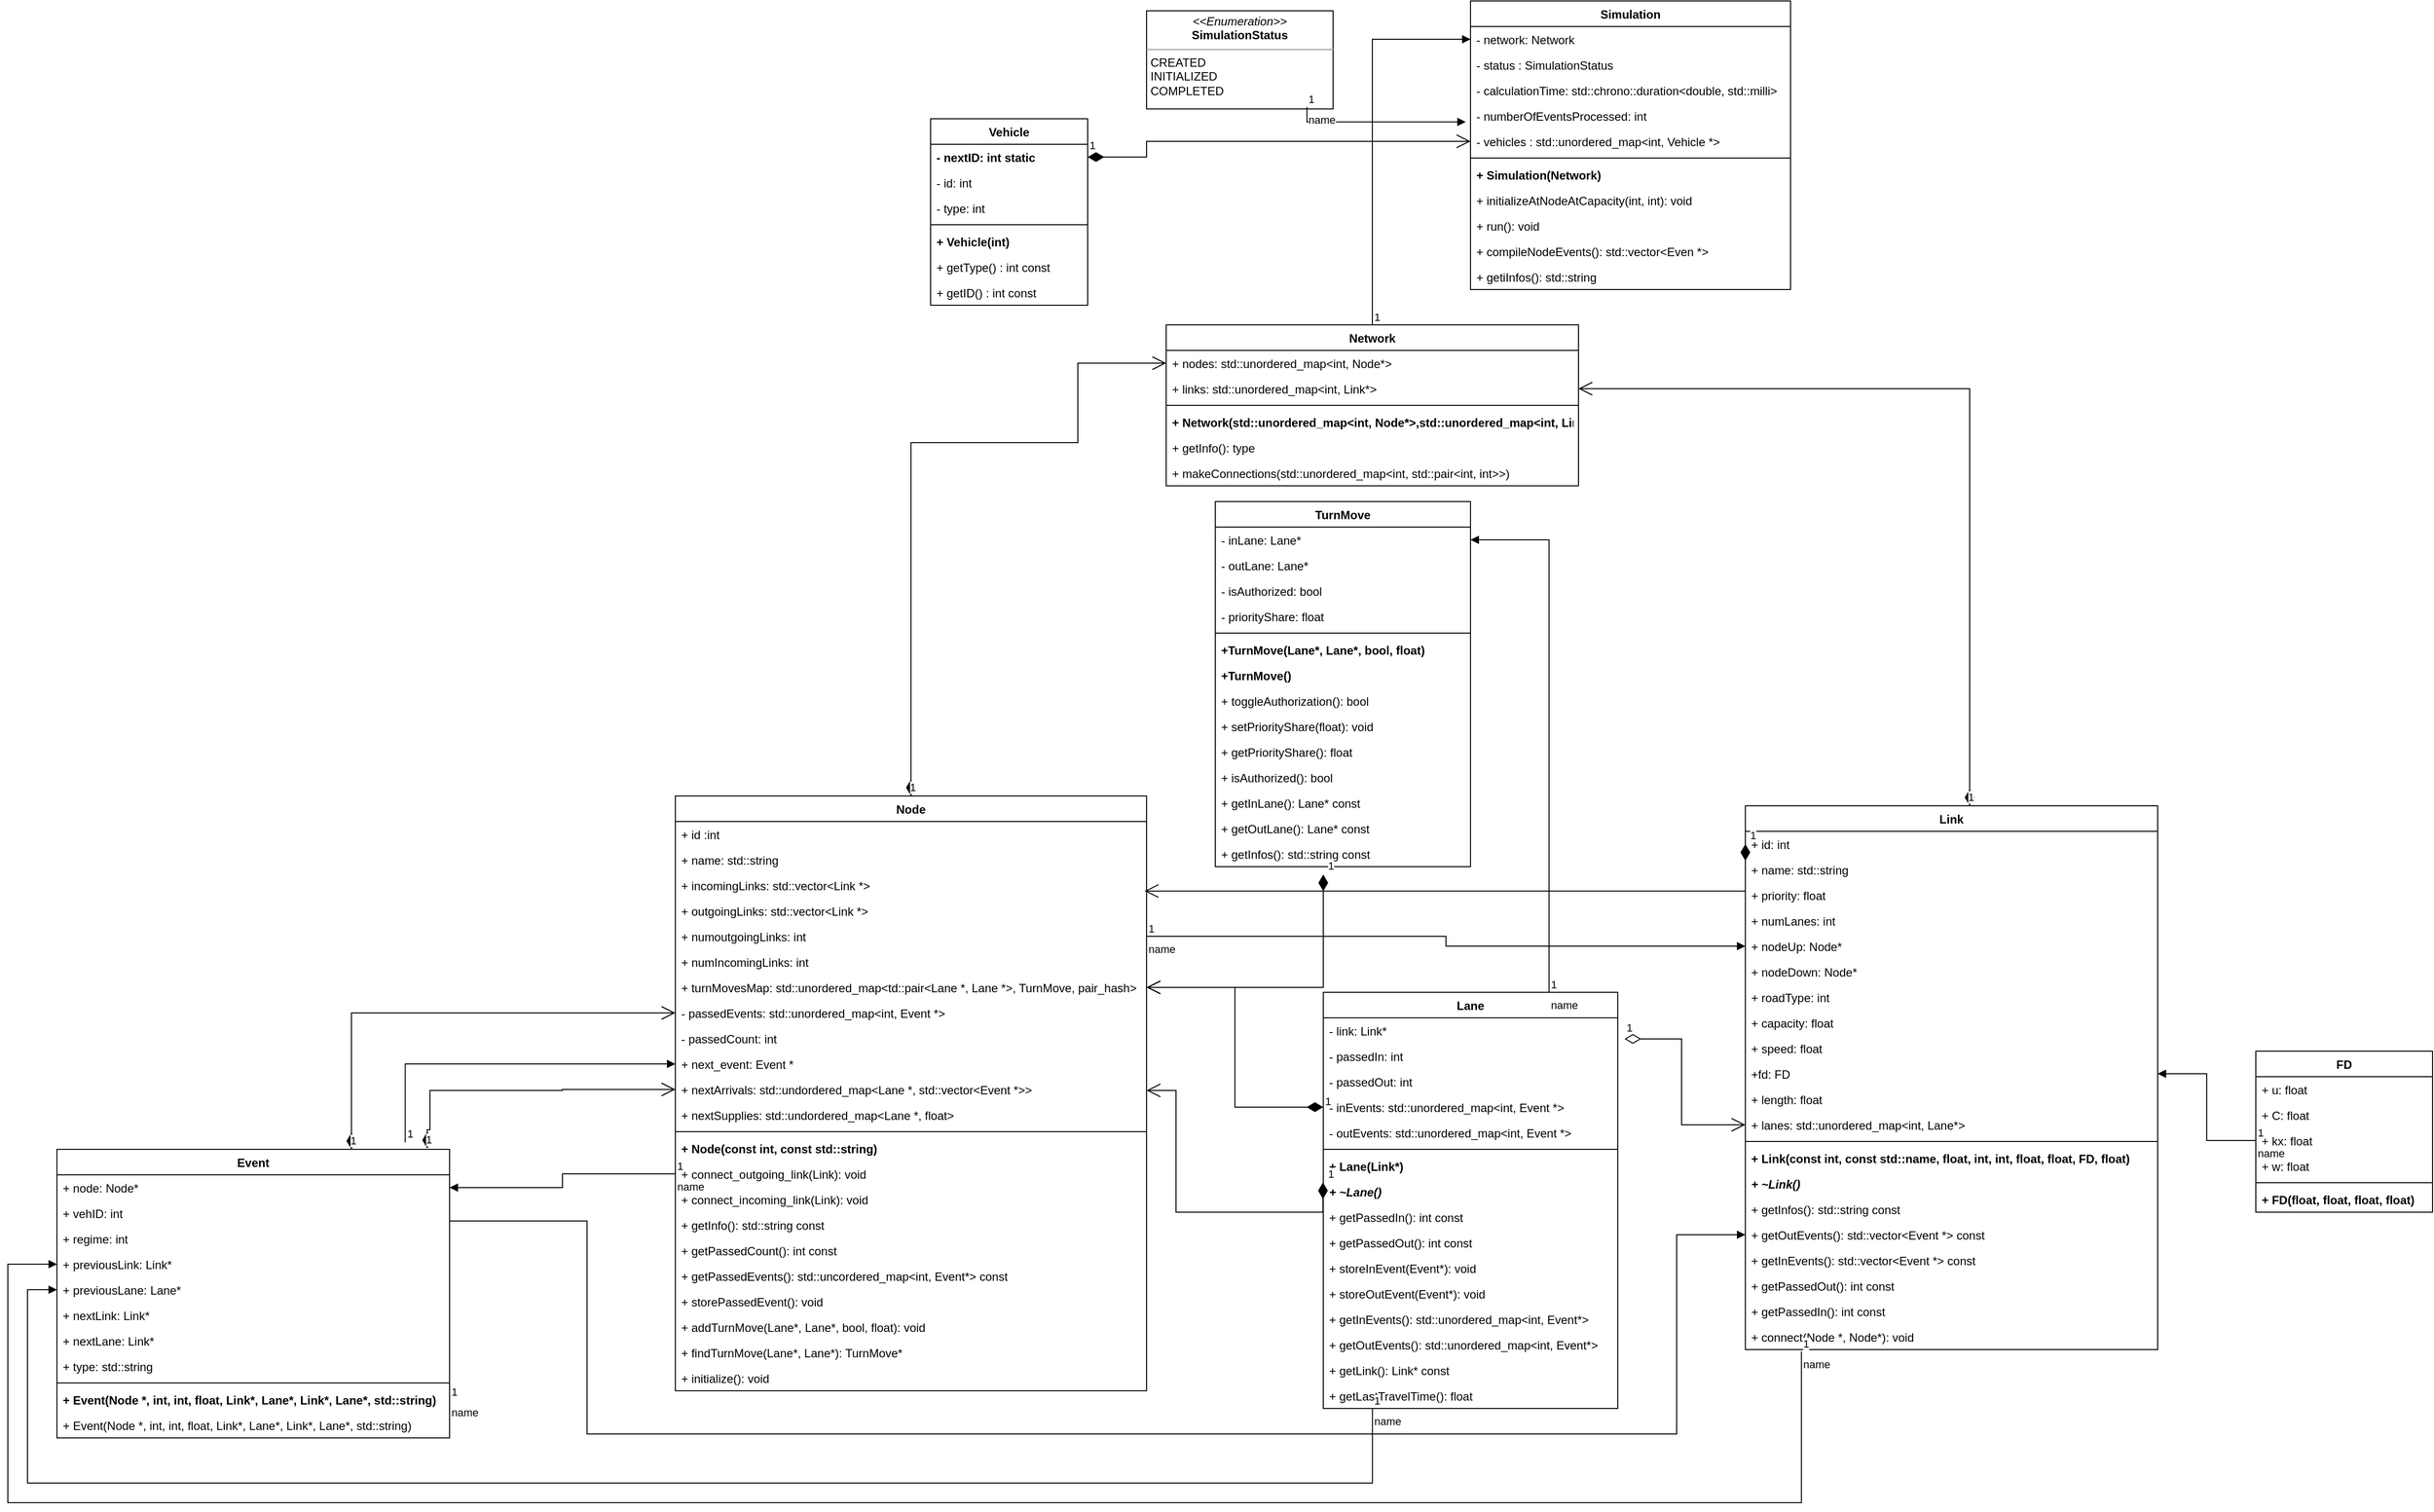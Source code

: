 <mxfile version="20.8.16" type="device"><diagram id="C5RBs43oDa-KdzZeNtuy" name="Page-1"><mxGraphModel dx="4044" dy="2562" grid="1" gridSize="10" guides="1" tooltips="1" connect="1" arrows="1" fold="1" page="1" pageScale="1" pageWidth="827" pageHeight="1169" math="0" shadow="0"><root><mxCell id="WIyWlLk6GJQsqaUBKTNV-0"/><mxCell id="WIyWlLk6GJQsqaUBKTNV-1" parent="WIyWlLk6GJQsqaUBKTNV-0"/><mxCell id="rRgDevKp4DzXazA2LbRJ-8" value="Link" style="swimlane;fontStyle=1;align=center;verticalAlign=top;childLayout=stackLayout;horizontal=1;startSize=26;horizontalStack=0;resizeParent=1;resizeParentMax=0;resizeLast=0;collapsible=1;marginBottom=0;" vertex="1" parent="WIyWlLk6GJQsqaUBKTNV-1"><mxGeometry x="740" y="630" width="420" height="554" as="geometry"/></mxCell><mxCell id="rRgDevKp4DzXazA2LbRJ-9" value="+ id: int" style="text;strokeColor=none;fillColor=none;align=left;verticalAlign=top;spacingLeft=4;spacingRight=4;overflow=hidden;rotatable=0;points=[[0,0.5],[1,0.5]];portConstraint=eastwest;" vertex="1" parent="rRgDevKp4DzXazA2LbRJ-8"><mxGeometry y="26" width="420" height="26" as="geometry"/></mxCell><mxCell id="rRgDevKp4DzXazA2LbRJ-112" value="+ name: std::string" style="text;strokeColor=none;fillColor=none;align=left;verticalAlign=top;spacingLeft=4;spacingRight=4;overflow=hidden;rotatable=0;points=[[0,0.5],[1,0.5]];portConstraint=eastwest;" vertex="1" parent="rRgDevKp4DzXazA2LbRJ-8"><mxGeometry y="52" width="420" height="26" as="geometry"/></mxCell><mxCell id="rRgDevKp4DzXazA2LbRJ-113" value="+ priority: float" style="text;strokeColor=none;fillColor=none;align=left;verticalAlign=top;spacingLeft=4;spacingRight=4;overflow=hidden;rotatable=0;points=[[0,0.5],[1,0.5]];portConstraint=eastwest;" vertex="1" parent="rRgDevKp4DzXazA2LbRJ-8"><mxGeometry y="78" width="420" height="26" as="geometry"/></mxCell><mxCell id="rRgDevKp4DzXazA2LbRJ-114" value="+ numLanes: int" style="text;strokeColor=none;fillColor=none;align=left;verticalAlign=top;spacingLeft=4;spacingRight=4;overflow=hidden;rotatable=0;points=[[0,0.5],[1,0.5]];portConstraint=eastwest;" vertex="1" parent="rRgDevKp4DzXazA2LbRJ-8"><mxGeometry y="104" width="420" height="26" as="geometry"/></mxCell><mxCell id="rRgDevKp4DzXazA2LbRJ-115" value="+ nodeUp: Node*" style="text;strokeColor=none;fillColor=none;align=left;verticalAlign=top;spacingLeft=4;spacingRight=4;overflow=hidden;rotatable=0;points=[[0,0.5],[1,0.5]];portConstraint=eastwest;" vertex="1" parent="rRgDevKp4DzXazA2LbRJ-8"><mxGeometry y="130" width="420" height="26" as="geometry"/></mxCell><mxCell id="rRgDevKp4DzXazA2LbRJ-118" value="+ nodeDown: Node*" style="text;strokeColor=none;fillColor=none;align=left;verticalAlign=top;spacingLeft=4;spacingRight=4;overflow=hidden;rotatable=0;points=[[0,0.5],[1,0.5]];portConstraint=eastwest;" vertex="1" parent="rRgDevKp4DzXazA2LbRJ-8"><mxGeometry y="156" width="420" height="26" as="geometry"/></mxCell><mxCell id="rRgDevKp4DzXazA2LbRJ-119" value="+ roadType: int&#10;" style="text;strokeColor=none;fillColor=none;align=left;verticalAlign=top;spacingLeft=4;spacingRight=4;overflow=hidden;rotatable=0;points=[[0,0.5],[1,0.5]];portConstraint=eastwest;" vertex="1" parent="rRgDevKp4DzXazA2LbRJ-8"><mxGeometry y="182" width="420" height="26" as="geometry"/></mxCell><mxCell id="rRgDevKp4DzXazA2LbRJ-120" value="+ capacity: float" style="text;strokeColor=none;fillColor=none;align=left;verticalAlign=top;spacingLeft=4;spacingRight=4;overflow=hidden;rotatable=0;points=[[0,0.5],[1,0.5]];portConstraint=eastwest;" vertex="1" parent="rRgDevKp4DzXazA2LbRJ-8"><mxGeometry y="208" width="420" height="26" as="geometry"/></mxCell><mxCell id="rRgDevKp4DzXazA2LbRJ-121" value="+ speed: float" style="text;strokeColor=none;fillColor=none;align=left;verticalAlign=top;spacingLeft=4;spacingRight=4;overflow=hidden;rotatable=0;points=[[0,0.5],[1,0.5]];portConstraint=eastwest;" vertex="1" parent="rRgDevKp4DzXazA2LbRJ-8"><mxGeometry y="234" width="420" height="26" as="geometry"/></mxCell><mxCell id="rRgDevKp4DzXazA2LbRJ-122" value="+fd: FD&#10;" style="text;strokeColor=none;fillColor=none;align=left;verticalAlign=top;spacingLeft=4;spacingRight=4;overflow=hidden;rotatable=0;points=[[0,0.5],[1,0.5]];portConstraint=eastwest;" vertex="1" parent="rRgDevKp4DzXazA2LbRJ-8"><mxGeometry y="260" width="420" height="26" as="geometry"/></mxCell><mxCell id="rRgDevKp4DzXazA2LbRJ-123" value="+ length: float&#10;" style="text;strokeColor=none;fillColor=none;align=left;verticalAlign=top;spacingLeft=4;spacingRight=4;overflow=hidden;rotatable=0;points=[[0,0.5],[1,0.5]];portConstraint=eastwest;" vertex="1" parent="rRgDevKp4DzXazA2LbRJ-8"><mxGeometry y="286" width="420" height="26" as="geometry"/></mxCell><mxCell id="rRgDevKp4DzXazA2LbRJ-124" value="+ lanes: std::unordered_map&lt;int, Lane*&gt;" style="text;strokeColor=none;fillColor=none;align=left;verticalAlign=top;spacingLeft=4;spacingRight=4;overflow=hidden;rotatable=0;points=[[0,0.5],[1,0.5]];portConstraint=eastwest;" vertex="1" parent="rRgDevKp4DzXazA2LbRJ-8"><mxGeometry y="312" width="420" height="26" as="geometry"/></mxCell><mxCell id="rRgDevKp4DzXazA2LbRJ-10" value="" style="line;strokeWidth=1;fillColor=none;align=left;verticalAlign=middle;spacingTop=-1;spacingLeft=3;spacingRight=3;rotatable=0;labelPosition=right;points=[];portConstraint=eastwest;strokeColor=inherit;" vertex="1" parent="rRgDevKp4DzXazA2LbRJ-8"><mxGeometry y="338" width="420" height="8" as="geometry"/></mxCell><mxCell id="rRgDevKp4DzXazA2LbRJ-11" value="+ Link(const int, const std::name, float, int, int, float, float, FD, float)" style="text;strokeColor=none;fillColor=none;align=left;verticalAlign=top;spacingLeft=4;spacingRight=4;overflow=hidden;rotatable=0;points=[[0,0.5],[1,0.5]];portConstraint=eastwest;fontStyle=1" vertex="1" parent="rRgDevKp4DzXazA2LbRJ-8"><mxGeometry y="346" width="420" height="26" as="geometry"/></mxCell><mxCell id="rRgDevKp4DzXazA2LbRJ-131" value="+ ~Link()" style="text;strokeColor=none;fillColor=none;align=left;verticalAlign=top;spacingLeft=4;spacingRight=4;overflow=hidden;rotatable=0;points=[[0,0.5],[1,0.5]];portConstraint=eastwest;fontStyle=3" vertex="1" parent="rRgDevKp4DzXazA2LbRJ-8"><mxGeometry y="372" width="420" height="26" as="geometry"/></mxCell><mxCell id="rRgDevKp4DzXazA2LbRJ-132" value="+ getInfos(): std::string const" style="text;strokeColor=none;fillColor=none;align=left;verticalAlign=top;spacingLeft=4;spacingRight=4;overflow=hidden;rotatable=0;points=[[0,0.5],[1,0.5]];portConstraint=eastwest;fontStyle=0" vertex="1" parent="rRgDevKp4DzXazA2LbRJ-8"><mxGeometry y="398" width="420" height="26" as="geometry"/></mxCell><mxCell id="rRgDevKp4DzXazA2LbRJ-133" value="+ getOutEvents(): std::vector&lt;Event *&gt; const" style="text;strokeColor=none;fillColor=none;align=left;verticalAlign=top;spacingLeft=4;spacingRight=4;overflow=hidden;rotatable=0;points=[[0,0.5],[1,0.5]];portConstraint=eastwest;fontStyle=0" vertex="1" parent="rRgDevKp4DzXazA2LbRJ-8"><mxGeometry y="424" width="420" height="26" as="geometry"/></mxCell><mxCell id="rRgDevKp4DzXazA2LbRJ-134" value="+ getInEvents(): std::vector&lt;Event *&gt; const" style="text;strokeColor=none;fillColor=none;align=left;verticalAlign=top;spacingLeft=4;spacingRight=4;overflow=hidden;rotatable=0;points=[[0,0.5],[1,0.5]];portConstraint=eastwest;fontStyle=0" vertex="1" parent="rRgDevKp4DzXazA2LbRJ-8"><mxGeometry y="450" width="420" height="26" as="geometry"/></mxCell><mxCell id="rRgDevKp4DzXazA2LbRJ-136" value="+ getPassedOut(): int const" style="text;strokeColor=none;fillColor=none;align=left;verticalAlign=top;spacingLeft=4;spacingRight=4;overflow=hidden;rotatable=0;points=[[0,0.5],[1,0.5]];portConstraint=eastwest;fontStyle=0" vertex="1" parent="rRgDevKp4DzXazA2LbRJ-8"><mxGeometry y="476" width="420" height="26" as="geometry"/></mxCell><mxCell id="rRgDevKp4DzXazA2LbRJ-137" value="+ getPassedIn(): int const" style="text;strokeColor=none;fillColor=none;align=left;verticalAlign=top;spacingLeft=4;spacingRight=4;overflow=hidden;rotatable=0;points=[[0,0.5],[1,0.5]];portConstraint=eastwest;fontStyle=0" vertex="1" parent="rRgDevKp4DzXazA2LbRJ-8"><mxGeometry y="502" width="420" height="26" as="geometry"/></mxCell><mxCell id="rRgDevKp4DzXazA2LbRJ-138" value="+ connect(Node *, Node*): void" style="text;strokeColor=none;fillColor=none;align=left;verticalAlign=top;spacingLeft=4;spacingRight=4;overflow=hidden;rotatable=0;points=[[0,0.5],[1,0.5]];portConstraint=eastwest;fontStyle=0" vertex="1" parent="rRgDevKp4DzXazA2LbRJ-8"><mxGeometry y="528" width="420" height="26" as="geometry"/></mxCell><mxCell id="rRgDevKp4DzXazA2LbRJ-12" value="Node" style="swimlane;fontStyle=1;align=center;verticalAlign=top;childLayout=stackLayout;horizontal=1;startSize=26;horizontalStack=0;resizeParent=1;resizeParentMax=0;resizeLast=0;collapsible=1;marginBottom=0;" vertex="1" parent="WIyWlLk6GJQsqaUBKTNV-1"><mxGeometry x="-350" y="620" width="480" height="606" as="geometry"/></mxCell><mxCell id="rRgDevKp4DzXazA2LbRJ-13" value="+ id :int" style="text;strokeColor=none;fillColor=none;align=left;verticalAlign=top;spacingLeft=4;spacingRight=4;overflow=hidden;rotatable=0;points=[[0,0.5],[1,0.5]];portConstraint=eastwest;" vertex="1" parent="rRgDevKp4DzXazA2LbRJ-12"><mxGeometry y="26" width="480" height="26" as="geometry"/></mxCell><mxCell id="rRgDevKp4DzXazA2LbRJ-60" value="+ name: std::string" style="text;strokeColor=none;fillColor=none;align=left;verticalAlign=top;spacingLeft=4;spacingRight=4;overflow=hidden;rotatable=0;points=[[0,0.5],[1,0.5]];portConstraint=eastwest;" vertex="1" parent="rRgDevKp4DzXazA2LbRJ-12"><mxGeometry y="52" width="480" height="26" as="geometry"/></mxCell><mxCell id="rRgDevKp4DzXazA2LbRJ-62" value="+ incomingLinks: std::vector&lt;Link *&gt;" style="text;strokeColor=none;fillColor=none;align=left;verticalAlign=top;spacingLeft=4;spacingRight=4;overflow=hidden;rotatable=0;points=[[0,0.5],[1,0.5]];portConstraint=eastwest;" vertex="1" parent="rRgDevKp4DzXazA2LbRJ-12"><mxGeometry y="78" width="480" height="26" as="geometry"/></mxCell><mxCell id="rRgDevKp4DzXazA2LbRJ-63" value="+ outgoingLinks: std::vector&lt;Link *&gt;" style="text;strokeColor=none;fillColor=none;align=left;verticalAlign=top;spacingLeft=4;spacingRight=4;overflow=hidden;rotatable=0;points=[[0,0.5],[1,0.5]];portConstraint=eastwest;" vertex="1" parent="rRgDevKp4DzXazA2LbRJ-12"><mxGeometry y="104" width="480" height="26" as="geometry"/></mxCell><mxCell id="rRgDevKp4DzXazA2LbRJ-64" value="+ numoutgoingLinks: int" style="text;strokeColor=none;fillColor=none;align=left;verticalAlign=top;spacingLeft=4;spacingRight=4;overflow=hidden;rotatable=0;points=[[0,0.5],[1,0.5]];portConstraint=eastwest;" vertex="1" parent="rRgDevKp4DzXazA2LbRJ-12"><mxGeometry y="130" width="480" height="26" as="geometry"/></mxCell><mxCell id="rRgDevKp4DzXazA2LbRJ-65" value="+ numIncomingLinks: int" style="text;strokeColor=none;fillColor=none;align=left;verticalAlign=top;spacingLeft=4;spacingRight=4;overflow=hidden;rotatable=0;points=[[0,0.5],[1,0.5]];portConstraint=eastwest;" vertex="1" parent="rRgDevKp4DzXazA2LbRJ-12"><mxGeometry y="156" width="480" height="26" as="geometry"/></mxCell><mxCell id="rRgDevKp4DzXazA2LbRJ-68" value="+ turnMovesMap: std::unordered_map&lt;td::pair&lt;Lane *, Lane *&gt;, TurnMove, pair_hash&gt;" style="text;strokeColor=none;fillColor=none;align=left;verticalAlign=top;spacingLeft=4;spacingRight=4;overflow=hidden;rotatable=0;points=[[0,0.5],[1,0.5]];portConstraint=eastwest;" vertex="1" parent="rRgDevKp4DzXazA2LbRJ-12"><mxGeometry y="182" width="480" height="26" as="geometry"/></mxCell><mxCell id="rRgDevKp4DzXazA2LbRJ-90" value="- passedEvents: std::unordered_map&lt;int, Event *&gt;" style="text;strokeColor=none;fillColor=none;align=left;verticalAlign=top;spacingLeft=4;spacingRight=4;overflow=hidden;rotatable=0;points=[[0,0.5],[1,0.5]];portConstraint=eastwest;" vertex="1" parent="rRgDevKp4DzXazA2LbRJ-12"><mxGeometry y="208" width="480" height="26" as="geometry"/></mxCell><mxCell id="rRgDevKp4DzXazA2LbRJ-93" value="- passedCount: int" style="text;strokeColor=none;fillColor=none;align=left;verticalAlign=top;spacingLeft=4;spacingRight=4;overflow=hidden;rotatable=0;points=[[0,0.5],[1,0.5]];portConstraint=eastwest;" vertex="1" parent="rRgDevKp4DzXazA2LbRJ-12"><mxGeometry y="234" width="480" height="26" as="geometry"/></mxCell><mxCell id="rRgDevKp4DzXazA2LbRJ-94" value="+ next_event: Event *" style="text;strokeColor=none;fillColor=none;align=left;verticalAlign=top;spacingLeft=4;spacingRight=4;overflow=hidden;rotatable=0;points=[[0,0.5],[1,0.5]];portConstraint=eastwest;" vertex="1" parent="rRgDevKp4DzXazA2LbRJ-12"><mxGeometry y="260" width="480" height="26" as="geometry"/></mxCell><mxCell id="rRgDevKp4DzXazA2LbRJ-98" value="+ nextArrivals: std::undordered_map&lt;Lane *, std::vector&lt;Event *&gt;&gt;" style="text;strokeColor=none;fillColor=none;align=left;verticalAlign=top;spacingLeft=4;spacingRight=4;overflow=hidden;rotatable=0;points=[[0,0.5],[1,0.5]];portConstraint=eastwest;" vertex="1" parent="rRgDevKp4DzXazA2LbRJ-12"><mxGeometry y="286" width="480" height="26" as="geometry"/></mxCell><mxCell id="rRgDevKp4DzXazA2LbRJ-102" value="+ nextSupplies: std::undordered_map&lt;Lane *, float&gt;" style="text;strokeColor=none;fillColor=none;align=left;verticalAlign=top;spacingLeft=4;spacingRight=4;overflow=hidden;rotatable=0;points=[[0,0.5],[1,0.5]];portConstraint=eastwest;" vertex="1" parent="rRgDevKp4DzXazA2LbRJ-12"><mxGeometry y="312" width="480" height="26" as="geometry"/></mxCell><mxCell id="rRgDevKp4DzXazA2LbRJ-14" value="" style="line;strokeWidth=1;fillColor=none;align=left;verticalAlign=middle;spacingTop=-1;spacingLeft=3;spacingRight=3;rotatable=0;labelPosition=right;points=[];portConstraint=eastwest;strokeColor=inherit;" vertex="1" parent="rRgDevKp4DzXazA2LbRJ-12"><mxGeometry y="338" width="480" height="8" as="geometry"/></mxCell><mxCell id="rRgDevKp4DzXazA2LbRJ-15" value="+ Node(const int, const std::string)" style="text;strokeColor=none;fillColor=none;align=left;verticalAlign=top;spacingLeft=4;spacingRight=4;overflow=hidden;rotatable=0;points=[[0,0.5],[1,0.5]];portConstraint=eastwest;fontStyle=1" vertex="1" parent="rRgDevKp4DzXazA2LbRJ-12"><mxGeometry y="346" width="480" height="26" as="geometry"/></mxCell><mxCell id="rRgDevKp4DzXazA2LbRJ-103" value="+ connect_outgoing_link(Link): void" style="text;strokeColor=none;fillColor=none;align=left;verticalAlign=top;spacingLeft=4;spacingRight=4;overflow=hidden;rotatable=0;points=[[0,0.5],[1,0.5]];portConstraint=eastwest;fontStyle=0" vertex="1" parent="rRgDevKp4DzXazA2LbRJ-12"><mxGeometry y="372" width="480" height="26" as="geometry"/></mxCell><mxCell id="rRgDevKp4DzXazA2LbRJ-104" value="+ connect_incoming_link(Link): void" style="text;strokeColor=none;fillColor=none;align=left;verticalAlign=top;spacingLeft=4;spacingRight=4;overflow=hidden;rotatable=0;points=[[0,0.5],[1,0.5]];portConstraint=eastwest;fontStyle=0" vertex="1" parent="rRgDevKp4DzXazA2LbRJ-12"><mxGeometry y="398" width="480" height="26" as="geometry"/></mxCell><mxCell id="rRgDevKp4DzXazA2LbRJ-105" value="+ getInfo(): std::string const" style="text;strokeColor=none;fillColor=none;align=left;verticalAlign=top;spacingLeft=4;spacingRight=4;overflow=hidden;rotatable=0;points=[[0,0.5],[1,0.5]];portConstraint=eastwest;fontStyle=0" vertex="1" parent="rRgDevKp4DzXazA2LbRJ-12"><mxGeometry y="424" width="480" height="26" as="geometry"/></mxCell><mxCell id="rRgDevKp4DzXazA2LbRJ-106" value="+ getPassedCount(): int const" style="text;strokeColor=none;fillColor=none;align=left;verticalAlign=top;spacingLeft=4;spacingRight=4;overflow=hidden;rotatable=0;points=[[0,0.5],[1,0.5]];portConstraint=eastwest;fontStyle=0" vertex="1" parent="rRgDevKp4DzXazA2LbRJ-12"><mxGeometry y="450" width="480" height="26" as="geometry"/></mxCell><mxCell id="rRgDevKp4DzXazA2LbRJ-107" value="+ getPassedEvents(): std::uncordered_map&lt;int, Event*&gt; const" style="text;strokeColor=none;fillColor=none;align=left;verticalAlign=top;spacingLeft=4;spacingRight=4;overflow=hidden;rotatable=0;points=[[0,0.5],[1,0.5]];portConstraint=eastwest;fontStyle=0" vertex="1" parent="rRgDevKp4DzXazA2LbRJ-12"><mxGeometry y="476" width="480" height="26" as="geometry"/></mxCell><mxCell id="rRgDevKp4DzXazA2LbRJ-108" value="+ storePassedEvent(): void" style="text;strokeColor=none;fillColor=none;align=left;verticalAlign=top;spacingLeft=4;spacingRight=4;overflow=hidden;rotatable=0;points=[[0,0.5],[1,0.5]];portConstraint=eastwest;fontStyle=0" vertex="1" parent="rRgDevKp4DzXazA2LbRJ-12"><mxGeometry y="502" width="480" height="26" as="geometry"/></mxCell><mxCell id="rRgDevKp4DzXazA2LbRJ-109" value="+ addTurnMove(Lane*, Lane*, bool, float): void" style="text;strokeColor=none;fillColor=none;align=left;verticalAlign=top;spacingLeft=4;spacingRight=4;overflow=hidden;rotatable=0;points=[[0,0.5],[1,0.5]];portConstraint=eastwest;fontStyle=0" vertex="1" parent="rRgDevKp4DzXazA2LbRJ-12"><mxGeometry y="528" width="480" height="26" as="geometry"/></mxCell><mxCell id="rRgDevKp4DzXazA2LbRJ-110" value="+ findTurnMove(Lane*, Lane*): TurnMove*" style="text;strokeColor=none;fillColor=none;align=left;verticalAlign=top;spacingLeft=4;spacingRight=4;overflow=hidden;rotatable=0;points=[[0,0.5],[1,0.5]];portConstraint=eastwest;fontStyle=0" vertex="1" parent="rRgDevKp4DzXazA2LbRJ-12"><mxGeometry y="554" width="480" height="26" as="geometry"/></mxCell><mxCell id="rRgDevKp4DzXazA2LbRJ-111" value="+ initialize(): void" style="text;strokeColor=none;fillColor=none;align=left;verticalAlign=top;spacingLeft=4;spacingRight=4;overflow=hidden;rotatable=0;points=[[0,0.5],[1,0.5]];portConstraint=eastwest;fontStyle=0" vertex="1" parent="rRgDevKp4DzXazA2LbRJ-12"><mxGeometry y="580" width="480" height="26" as="geometry"/></mxCell><mxCell id="rRgDevKp4DzXazA2LbRJ-20" value="Network" style="swimlane;fontStyle=1;align=center;verticalAlign=top;childLayout=stackLayout;horizontal=1;startSize=26;horizontalStack=0;resizeParent=1;resizeParentMax=0;resizeLast=0;collapsible=1;marginBottom=0;" vertex="1" parent="WIyWlLk6GJQsqaUBKTNV-1"><mxGeometry x="150" y="140" width="420" height="164" as="geometry"/></mxCell><mxCell id="rRgDevKp4DzXazA2LbRJ-21" value="+ nodes: std::unordered_map&lt;int, Node*&gt;" style="text;strokeColor=none;fillColor=none;align=left;verticalAlign=top;spacingLeft=4;spacingRight=4;overflow=hidden;rotatable=0;points=[[0,0.5],[1,0.5]];portConstraint=eastwest;" vertex="1" parent="rRgDevKp4DzXazA2LbRJ-20"><mxGeometry y="26" width="420" height="26" as="geometry"/></mxCell><mxCell id="rRgDevKp4DzXazA2LbRJ-24" value="+ links: std::unordered_map&lt;int, Link*&gt;" style="text;strokeColor=none;fillColor=none;align=left;verticalAlign=top;spacingLeft=4;spacingRight=4;overflow=hidden;rotatable=0;points=[[0,0.5],[1,0.5]];portConstraint=eastwest;" vertex="1" parent="rRgDevKp4DzXazA2LbRJ-20"><mxGeometry y="52" width="420" height="26" as="geometry"/></mxCell><mxCell id="rRgDevKp4DzXazA2LbRJ-22" value="" style="line;strokeWidth=1;fillColor=none;align=left;verticalAlign=middle;spacingTop=-1;spacingLeft=3;spacingRight=3;rotatable=0;labelPosition=right;points=[];portConstraint=eastwest;strokeColor=inherit;" vertex="1" parent="rRgDevKp4DzXazA2LbRJ-20"><mxGeometry y="78" width="420" height="8" as="geometry"/></mxCell><mxCell id="rRgDevKp4DzXazA2LbRJ-23" value="+ Network(std::unordered_map&lt;int, Node*&gt;,std::unordered_map&lt;int, Link*&gt;)" style="text;strokeColor=none;fillColor=none;align=left;verticalAlign=top;spacingLeft=4;spacingRight=4;overflow=hidden;rotatable=0;points=[[0,0.5],[1,0.5]];portConstraint=eastwest;fontStyle=1" vertex="1" parent="rRgDevKp4DzXazA2LbRJ-20"><mxGeometry y="86" width="420" height="26" as="geometry"/></mxCell><mxCell id="rRgDevKp4DzXazA2LbRJ-27" value="+ getInfo(): type" style="text;strokeColor=none;fillColor=none;align=left;verticalAlign=top;spacingLeft=4;spacingRight=4;overflow=hidden;rotatable=0;points=[[0,0.5],[1,0.5]];portConstraint=eastwest;" vertex="1" parent="rRgDevKp4DzXazA2LbRJ-20"><mxGeometry y="112" width="420" height="26" as="geometry"/></mxCell><mxCell id="rRgDevKp4DzXazA2LbRJ-28" value="+ makeConnections(std::unordered_map&lt;int, std::pair&lt;int, int&gt;&gt;)" style="text;strokeColor=none;fillColor=none;align=left;verticalAlign=top;spacingLeft=4;spacingRight=4;overflow=hidden;rotatable=0;points=[[0,0.5],[1,0.5]];portConstraint=eastwest;" vertex="1" parent="rRgDevKp4DzXazA2LbRJ-20"><mxGeometry y="138" width="420" height="26" as="geometry"/></mxCell><mxCell id="rRgDevKp4DzXazA2LbRJ-25" value="1" style="endArrow=open;html=1;endSize=12;startArrow=diamondThin;startSize=14;startFill=1;edgeStyle=orthogonalEdgeStyle;align=left;verticalAlign=bottom;rounded=0;exitX=0.544;exitY=0;exitDx=0;exitDy=0;exitPerimeter=0;entryX=1;entryY=0.5;entryDx=0;entryDy=0;" edge="1" parent="WIyWlLk6GJQsqaUBKTNV-1" source="rRgDevKp4DzXazA2LbRJ-8" target="rRgDevKp4DzXazA2LbRJ-24"><mxGeometry x="-1" y="3" relative="1" as="geometry"><mxPoint x="200" y="700" as="sourcePoint"/><mxPoint x="450" y="500" as="targetPoint"/></mxGeometry></mxCell><mxCell id="rRgDevKp4DzXazA2LbRJ-26" value="1" style="endArrow=open;html=1;endSize=12;startArrow=diamondThin;startSize=14;startFill=1;edgeStyle=orthogonalEdgeStyle;align=left;verticalAlign=bottom;rounded=0;exitX=0.5;exitY=0;exitDx=0;exitDy=0;entryX=0;entryY=0.5;entryDx=0;entryDy=0;" edge="1" parent="WIyWlLk6GJQsqaUBKTNV-1" source="rRgDevKp4DzXazA2LbRJ-12" target="rRgDevKp4DzXazA2LbRJ-21"><mxGeometry x="-1" y="3" relative="1" as="geometry"><mxPoint x="200" y="700" as="sourcePoint"/><mxPoint x="360" y="300" as="targetPoint"/><Array as="points"><mxPoint x="-110" y="260"/><mxPoint x="60" y="260"/><mxPoint x="60" y="179"/></Array></mxGeometry></mxCell><mxCell id="rRgDevKp4DzXazA2LbRJ-30" value="Simulation" style="swimlane;fontStyle=1;align=center;verticalAlign=top;childLayout=stackLayout;horizontal=1;startSize=26;horizontalStack=0;resizeParent=1;resizeParentMax=0;resizeLast=0;collapsible=1;marginBottom=0;" vertex="1" parent="WIyWlLk6GJQsqaUBKTNV-1"><mxGeometry x="460" y="-190" width="326" height="294" as="geometry"/></mxCell><mxCell id="rRgDevKp4DzXazA2LbRJ-31" value="- network: Network" style="text;strokeColor=none;fillColor=none;align=left;verticalAlign=top;spacingLeft=4;spacingRight=4;overflow=hidden;rotatable=0;points=[[0,0.5],[1,0.5]];portConstraint=eastwest;" vertex="1" parent="rRgDevKp4DzXazA2LbRJ-30"><mxGeometry y="26" width="326" height="26" as="geometry"/></mxCell><mxCell id="rRgDevKp4DzXazA2LbRJ-42" value="- status : SimulationStatus" style="text;strokeColor=none;fillColor=none;align=left;verticalAlign=top;spacingLeft=4;spacingRight=4;overflow=hidden;rotatable=0;points=[[0,0.5],[1,0.5]];portConstraint=eastwest;" vertex="1" parent="rRgDevKp4DzXazA2LbRJ-30"><mxGeometry y="52" width="326" height="26" as="geometry"/></mxCell><mxCell id="rRgDevKp4DzXazA2LbRJ-45" value="- calculationTime: std::chrono::duration&lt;double, std::milli&gt;" style="text;strokeColor=none;fillColor=none;align=left;verticalAlign=top;spacingLeft=4;spacingRight=4;overflow=hidden;rotatable=0;points=[[0,0.5],[1,0.5]];portConstraint=eastwest;" vertex="1" parent="rRgDevKp4DzXazA2LbRJ-30"><mxGeometry y="78" width="326" height="26" as="geometry"/></mxCell><mxCell id="rRgDevKp4DzXazA2LbRJ-46" value="- numberOfEventsProcessed: int" style="text;strokeColor=none;fillColor=none;align=left;verticalAlign=top;spacingLeft=4;spacingRight=4;overflow=hidden;rotatable=0;points=[[0,0.5],[1,0.5]];portConstraint=eastwest;" vertex="1" parent="rRgDevKp4DzXazA2LbRJ-30"><mxGeometry y="104" width="326" height="26" as="geometry"/></mxCell><mxCell id="rRgDevKp4DzXazA2LbRJ-33" value="- vehicles : std::unordered_map&lt;int, Vehicle *&gt;" style="text;strokeColor=none;fillColor=none;align=left;verticalAlign=top;spacingLeft=4;spacingRight=4;overflow=hidden;rotatable=0;points=[[0,0.5],[1,0.5]];portConstraint=eastwest;fontStyle=0" vertex="1" parent="rRgDevKp4DzXazA2LbRJ-30"><mxGeometry y="130" width="326" height="26" as="geometry"/></mxCell><mxCell id="rRgDevKp4DzXazA2LbRJ-32" value="" style="line;strokeWidth=1;fillColor=none;align=left;verticalAlign=middle;spacingTop=-1;spacingLeft=3;spacingRight=3;rotatable=0;labelPosition=right;points=[];portConstraint=eastwest;strokeColor=inherit;" vertex="1" parent="rRgDevKp4DzXazA2LbRJ-30"><mxGeometry y="156" width="326" height="8" as="geometry"/></mxCell><mxCell id="rRgDevKp4DzXazA2LbRJ-47" value="+ Simulation(Network)" style="text;strokeColor=none;fillColor=none;align=left;verticalAlign=top;spacingLeft=4;spacingRight=4;overflow=hidden;rotatable=0;points=[[0,0.5],[1,0.5]];portConstraint=eastwest;fontStyle=1" vertex="1" parent="rRgDevKp4DzXazA2LbRJ-30"><mxGeometry y="164" width="326" height="26" as="geometry"/></mxCell><mxCell id="rRgDevKp4DzXazA2LbRJ-191" value="+ initializeAtNodeAtCapacity(int, int): void" style="text;strokeColor=none;fillColor=none;align=left;verticalAlign=top;spacingLeft=4;spacingRight=4;overflow=hidden;rotatable=0;points=[[0,0.5],[1,0.5]];portConstraint=eastwest;fontStyle=0" vertex="1" parent="rRgDevKp4DzXazA2LbRJ-30"><mxGeometry y="190" width="326" height="26" as="geometry"/></mxCell><mxCell id="rRgDevKp4DzXazA2LbRJ-192" value="+ run(): void" style="text;strokeColor=none;fillColor=none;align=left;verticalAlign=top;spacingLeft=4;spacingRight=4;overflow=hidden;rotatable=0;points=[[0,0.5],[1,0.5]];portConstraint=eastwest;fontStyle=0" vertex="1" parent="rRgDevKp4DzXazA2LbRJ-30"><mxGeometry y="216" width="326" height="26" as="geometry"/></mxCell><mxCell id="rRgDevKp4DzXazA2LbRJ-194" value="+ compileNodeEvents(): std::vector&lt;Even *&gt;" style="text;strokeColor=none;fillColor=none;align=left;verticalAlign=top;spacingLeft=4;spacingRight=4;overflow=hidden;rotatable=0;points=[[0,0.5],[1,0.5]];portConstraint=eastwest;fontStyle=0" vertex="1" parent="rRgDevKp4DzXazA2LbRJ-30"><mxGeometry y="242" width="326" height="26" as="geometry"/></mxCell><mxCell id="rRgDevKp4DzXazA2LbRJ-193" value="+ getiInfos(): std::string" style="text;strokeColor=none;fillColor=none;align=left;verticalAlign=top;spacingLeft=4;spacingRight=4;overflow=hidden;rotatable=0;points=[[0,0.5],[1,0.5]];portConstraint=eastwest;fontStyle=0" vertex="1" parent="rRgDevKp4DzXazA2LbRJ-30"><mxGeometry y="268" width="326" height="26" as="geometry"/></mxCell><mxCell id="rRgDevKp4DzXazA2LbRJ-34" value="" style="endArrow=block;endFill=1;html=1;edgeStyle=orthogonalEdgeStyle;align=left;verticalAlign=top;rounded=0;" edge="1" parent="WIyWlLk6GJQsqaUBKTNV-1" source="rRgDevKp4DzXazA2LbRJ-20" target="rRgDevKp4DzXazA2LbRJ-31"><mxGeometry x="-1" relative="1" as="geometry"><mxPoint x="330" y="180" as="sourcePoint"/><mxPoint x="490" y="180" as="targetPoint"/></mxGeometry></mxCell><mxCell id="rRgDevKp4DzXazA2LbRJ-35" value="1" style="edgeLabel;resizable=0;html=1;align=left;verticalAlign=bottom;" connectable="0" vertex="1" parent="rRgDevKp4DzXazA2LbRJ-34"><mxGeometry x="-1" relative="1" as="geometry"/></mxCell><mxCell id="rRgDevKp4DzXazA2LbRJ-41" value="&lt;p style=&quot;margin:0px;margin-top:4px;text-align:center;&quot;&gt;&lt;i&gt;&amp;lt;&amp;lt;Enumeration&amp;gt;&amp;gt;&lt;/i&gt;&lt;br&gt;&lt;b&gt;SimulationStatus&lt;/b&gt;&lt;/p&gt;&lt;hr size=&quot;1&quot;&gt;&lt;p style=&quot;margin:0px;margin-left:4px;&quot;&gt;CREATED&lt;br&gt;INITIALIZED&lt;/p&gt;&lt;p style=&quot;margin:0px;margin-left:4px;&quot;&gt;COMPLETED&lt;/p&gt;&lt;p style=&quot;margin:0px;margin-left:4px;&quot;&gt;&lt;br&gt;&lt;/p&gt;" style="verticalAlign=top;align=left;overflow=fill;fontSize=12;fontFamily=Helvetica;html=1;" vertex="1" parent="WIyWlLk6GJQsqaUBKTNV-1"><mxGeometry x="130" y="-180" width="190" height="100" as="geometry"/></mxCell><mxCell id="rRgDevKp4DzXazA2LbRJ-43" value="name" style="endArrow=block;endFill=1;html=1;edgeStyle=orthogonalEdgeStyle;align=left;verticalAlign=top;rounded=0;exitX=0.86;exitY=0.98;exitDx=0;exitDy=0;entryX=-0.015;entryY=0.738;entryDx=0;entryDy=0;entryPerimeter=0;exitPerimeter=0;" edge="1" parent="WIyWlLk6GJQsqaUBKTNV-1" source="rRgDevKp4DzXazA2LbRJ-41" target="rRgDevKp4DzXazA2LbRJ-46"><mxGeometry x="-1" relative="1" as="geometry"><mxPoint x="250" y="30" as="sourcePoint"/><mxPoint x="410" y="-70" as="targetPoint"/><Array as="points"><mxPoint x="293" y="-67"/></Array></mxGeometry></mxCell><mxCell id="rRgDevKp4DzXazA2LbRJ-44" value="1" style="edgeLabel;resizable=0;html=1;align=left;verticalAlign=bottom;" connectable="0" vertex="1" parent="rRgDevKp4DzXazA2LbRJ-43"><mxGeometry x="-1" relative="1" as="geometry"/></mxCell><mxCell id="rRgDevKp4DzXazA2LbRJ-48" value="Vehicle" style="swimlane;fontStyle=1;align=center;verticalAlign=top;childLayout=stackLayout;horizontal=1;startSize=26;horizontalStack=0;resizeParent=1;resizeParentMax=0;resizeLast=0;collapsible=1;marginBottom=0;" vertex="1" parent="WIyWlLk6GJQsqaUBKTNV-1"><mxGeometry x="-90" y="-70" width="160" height="190" as="geometry"/></mxCell><mxCell id="rRgDevKp4DzXazA2LbRJ-49" value="- nextID: int static" style="text;strokeColor=none;fillColor=none;align=left;verticalAlign=top;spacingLeft=4;spacingRight=4;overflow=hidden;rotatable=0;points=[[0,0.5],[1,0.5]];portConstraint=eastwest;fontStyle=1" vertex="1" parent="rRgDevKp4DzXazA2LbRJ-48"><mxGeometry y="26" width="160" height="26" as="geometry"/></mxCell><mxCell id="rRgDevKp4DzXazA2LbRJ-56" value="- id: int" style="text;strokeColor=none;fillColor=none;align=left;verticalAlign=top;spacingLeft=4;spacingRight=4;overflow=hidden;rotatable=0;points=[[0,0.5],[1,0.5]];portConstraint=eastwest;" vertex="1" parent="rRgDevKp4DzXazA2LbRJ-48"><mxGeometry y="52" width="160" height="26" as="geometry"/></mxCell><mxCell id="rRgDevKp4DzXazA2LbRJ-55" value="- type: int" style="text;strokeColor=none;fillColor=none;align=left;verticalAlign=top;spacingLeft=4;spacingRight=4;overflow=hidden;rotatable=0;points=[[0,0.5],[1,0.5]];portConstraint=eastwest;" vertex="1" parent="rRgDevKp4DzXazA2LbRJ-48"><mxGeometry y="78" width="160" height="26" as="geometry"/></mxCell><mxCell id="rRgDevKp4DzXazA2LbRJ-50" value="" style="line;strokeWidth=1;fillColor=none;align=left;verticalAlign=middle;spacingTop=-1;spacingLeft=3;spacingRight=3;rotatable=0;labelPosition=right;points=[];portConstraint=eastwest;strokeColor=inherit;" vertex="1" parent="rRgDevKp4DzXazA2LbRJ-48"><mxGeometry y="104" width="160" height="8" as="geometry"/></mxCell><mxCell id="rRgDevKp4DzXazA2LbRJ-51" value="+ Vehicle(int)" style="text;strokeColor=none;fillColor=none;align=left;verticalAlign=top;spacingLeft=4;spacingRight=4;overflow=hidden;rotatable=0;points=[[0,0.5],[1,0.5]];portConstraint=eastwest;fontStyle=1" vertex="1" parent="rRgDevKp4DzXazA2LbRJ-48"><mxGeometry y="112" width="160" height="26" as="geometry"/></mxCell><mxCell id="rRgDevKp4DzXazA2LbRJ-53" value="+ getType() : int const" style="text;strokeColor=none;fillColor=none;align=left;verticalAlign=top;spacingLeft=4;spacingRight=4;overflow=hidden;rotatable=0;points=[[0,0.5],[1,0.5]];portConstraint=eastwest;fontStyle=0" vertex="1" parent="rRgDevKp4DzXazA2LbRJ-48"><mxGeometry y="138" width="160" height="26" as="geometry"/></mxCell><mxCell id="rRgDevKp4DzXazA2LbRJ-54" value="+ getID() : int const" style="text;strokeColor=none;fillColor=none;align=left;verticalAlign=top;spacingLeft=4;spacingRight=4;overflow=hidden;rotatable=0;points=[[0,0.5],[1,0.5]];portConstraint=eastwest;fontStyle=0" vertex="1" parent="rRgDevKp4DzXazA2LbRJ-48"><mxGeometry y="164" width="160" height="26" as="geometry"/></mxCell><mxCell id="rRgDevKp4DzXazA2LbRJ-52" value="1" style="endArrow=open;html=1;endSize=12;startArrow=diamondThin;startSize=14;startFill=1;edgeStyle=orthogonalEdgeStyle;align=left;verticalAlign=bottom;rounded=0;exitX=1;exitY=0.5;exitDx=0;exitDy=0;entryX=0;entryY=0.5;entryDx=0;entryDy=0;" edge="1" parent="WIyWlLk6GJQsqaUBKTNV-1" source="rRgDevKp4DzXazA2LbRJ-49" target="rRgDevKp4DzXazA2LbRJ-33"><mxGeometry x="-1" y="3" relative="1" as="geometry"><mxPoint x="110" y="380" as="sourcePoint"/><mxPoint x="160" y="189" as="targetPoint"/><Array as="points"><mxPoint x="130" y="-31"/><mxPoint x="130" y="-47"/></Array></mxGeometry></mxCell><mxCell id="rRgDevKp4DzXazA2LbRJ-69" value="Event" style="swimlane;fontStyle=1;align=center;verticalAlign=top;childLayout=stackLayout;horizontal=1;startSize=26;horizontalStack=0;resizeParent=1;resizeParentMax=0;resizeLast=0;collapsible=1;marginBottom=0;" vertex="1" parent="WIyWlLk6GJQsqaUBKTNV-1"><mxGeometry x="-980" y="980" width="400" height="294" as="geometry"/></mxCell><mxCell id="rRgDevKp4DzXazA2LbRJ-70" value="+ node: Node*" style="text;strokeColor=none;fillColor=none;align=left;verticalAlign=top;spacingLeft=4;spacingRight=4;overflow=hidden;rotatable=0;points=[[0,0.5],[1,0.5]];portConstraint=eastwest;" vertex="1" parent="rRgDevKp4DzXazA2LbRJ-69"><mxGeometry y="26" width="400" height="26" as="geometry"/></mxCell><mxCell id="rRgDevKp4DzXazA2LbRJ-165" value="+ vehID: int" style="text;strokeColor=none;fillColor=none;align=left;verticalAlign=top;spacingLeft=4;spacingRight=4;overflow=hidden;rotatable=0;points=[[0,0.5],[1,0.5]];portConstraint=eastwest;" vertex="1" parent="rRgDevKp4DzXazA2LbRJ-69"><mxGeometry y="52" width="400" height="26" as="geometry"/></mxCell><mxCell id="rRgDevKp4DzXazA2LbRJ-166" value="+ regime: int" style="text;strokeColor=none;fillColor=none;align=left;verticalAlign=top;spacingLeft=4;spacingRight=4;overflow=hidden;rotatable=0;points=[[0,0.5],[1,0.5]];portConstraint=eastwest;" vertex="1" parent="rRgDevKp4DzXazA2LbRJ-69"><mxGeometry y="78" width="400" height="26" as="geometry"/></mxCell><mxCell id="rRgDevKp4DzXazA2LbRJ-167" value="+ previousLink: Link*" style="text;strokeColor=none;fillColor=none;align=left;verticalAlign=top;spacingLeft=4;spacingRight=4;overflow=hidden;rotatable=0;points=[[0,0.5],[1,0.5]];portConstraint=eastwest;" vertex="1" parent="rRgDevKp4DzXazA2LbRJ-69"><mxGeometry y="104" width="400" height="26" as="geometry"/></mxCell><mxCell id="rRgDevKp4DzXazA2LbRJ-168" value="+ previousLane: Lane*" style="text;strokeColor=none;fillColor=none;align=left;verticalAlign=top;spacingLeft=4;spacingRight=4;overflow=hidden;rotatable=0;points=[[0,0.5],[1,0.5]];portConstraint=eastwest;" vertex="1" parent="rRgDevKp4DzXazA2LbRJ-69"><mxGeometry y="130" width="400" height="26" as="geometry"/></mxCell><mxCell id="rRgDevKp4DzXazA2LbRJ-173" value="+ nextLink: Link*" style="text;strokeColor=none;fillColor=none;align=left;verticalAlign=top;spacingLeft=4;spacingRight=4;overflow=hidden;rotatable=0;points=[[0,0.5],[1,0.5]];portConstraint=eastwest;" vertex="1" parent="rRgDevKp4DzXazA2LbRJ-69"><mxGeometry y="156" width="400" height="26" as="geometry"/></mxCell><mxCell id="rRgDevKp4DzXazA2LbRJ-174" value="+ nextLane: Link*" style="text;strokeColor=none;fillColor=none;align=left;verticalAlign=top;spacingLeft=4;spacingRight=4;overflow=hidden;rotatable=0;points=[[0,0.5],[1,0.5]];portConstraint=eastwest;" vertex="1" parent="rRgDevKp4DzXazA2LbRJ-69"><mxGeometry y="182" width="400" height="26" as="geometry"/></mxCell><mxCell id="rRgDevKp4DzXazA2LbRJ-175" value="+ type: std::string" style="text;strokeColor=none;fillColor=none;align=left;verticalAlign=top;spacingLeft=4;spacingRight=4;overflow=hidden;rotatable=0;points=[[0,0.5],[1,0.5]];portConstraint=eastwest;" vertex="1" parent="rRgDevKp4DzXazA2LbRJ-69"><mxGeometry y="208" width="400" height="26" as="geometry"/></mxCell><mxCell id="rRgDevKp4DzXazA2LbRJ-71" value="" style="line;strokeWidth=1;fillColor=none;align=left;verticalAlign=middle;spacingTop=-1;spacingLeft=3;spacingRight=3;rotatable=0;labelPosition=right;points=[];portConstraint=eastwest;strokeColor=inherit;" vertex="1" parent="rRgDevKp4DzXazA2LbRJ-69"><mxGeometry y="234" width="400" height="8" as="geometry"/></mxCell><mxCell id="rRgDevKp4DzXazA2LbRJ-72" value="+ Event(Node *, int, int, float, Link*, Lane*, Link*, Lane*, std::string)" style="text;strokeColor=none;fillColor=none;align=left;verticalAlign=top;spacingLeft=4;spacingRight=4;overflow=hidden;rotatable=0;points=[[0,0.5],[1,0.5]];portConstraint=eastwest;fontStyle=1" vertex="1" parent="rRgDevKp4DzXazA2LbRJ-69"><mxGeometry y="242" width="400" height="26" as="geometry"/></mxCell><mxCell id="rRgDevKp4DzXazA2LbRJ-177" value="+ Event(Node *, int, int, float, Link*, Lane*, Link*, Lane*, std::string)" style="text;strokeColor=none;fillColor=none;align=left;verticalAlign=top;spacingLeft=4;spacingRight=4;overflow=hidden;rotatable=0;points=[[0,0.5],[1,0.5]];portConstraint=eastwest;fontStyle=0" vertex="1" parent="rRgDevKp4DzXazA2LbRJ-69"><mxGeometry y="268" width="400" height="26" as="geometry"/></mxCell><mxCell id="rRgDevKp4DzXazA2LbRJ-73" value="TurnMove" style="swimlane;fontStyle=1;align=center;verticalAlign=top;childLayout=stackLayout;horizontal=1;startSize=26;horizontalStack=0;resizeParent=1;resizeParentMax=0;resizeLast=0;collapsible=1;marginBottom=0;" vertex="1" parent="WIyWlLk6GJQsqaUBKTNV-1"><mxGeometry x="200" y="320" width="260" height="372" as="geometry"/></mxCell><mxCell id="rRgDevKp4DzXazA2LbRJ-74" value="- inLane: Lane*" style="text;strokeColor=none;fillColor=none;align=left;verticalAlign=top;spacingLeft=4;spacingRight=4;overflow=hidden;rotatable=0;points=[[0,0.5],[1,0.5]];portConstraint=eastwest;" vertex="1" parent="rRgDevKp4DzXazA2LbRJ-73"><mxGeometry y="26" width="260" height="26" as="geometry"/></mxCell><mxCell id="rRgDevKp4DzXazA2LbRJ-178" value="- outLane: Lane*" style="text;strokeColor=none;fillColor=none;align=left;verticalAlign=top;spacingLeft=4;spacingRight=4;overflow=hidden;rotatable=0;points=[[0,0.5],[1,0.5]];portConstraint=eastwest;" vertex="1" parent="rRgDevKp4DzXazA2LbRJ-73"><mxGeometry y="52" width="260" height="26" as="geometry"/></mxCell><mxCell id="rRgDevKp4DzXazA2LbRJ-181" value="- isAuthorized: bool" style="text;strokeColor=none;fillColor=none;align=left;verticalAlign=top;spacingLeft=4;spacingRight=4;overflow=hidden;rotatable=0;points=[[0,0.5],[1,0.5]];portConstraint=eastwest;" vertex="1" parent="rRgDevKp4DzXazA2LbRJ-73"><mxGeometry y="78" width="260" height="26" as="geometry"/></mxCell><mxCell id="rRgDevKp4DzXazA2LbRJ-182" value="- priorityShare: float" style="text;strokeColor=none;fillColor=none;align=left;verticalAlign=top;spacingLeft=4;spacingRight=4;overflow=hidden;rotatable=0;points=[[0,0.5],[1,0.5]];portConstraint=eastwest;" vertex="1" parent="rRgDevKp4DzXazA2LbRJ-73"><mxGeometry y="104" width="260" height="26" as="geometry"/></mxCell><mxCell id="rRgDevKp4DzXazA2LbRJ-75" value="" style="line;strokeWidth=1;fillColor=none;align=left;verticalAlign=middle;spacingTop=-1;spacingLeft=3;spacingRight=3;rotatable=0;labelPosition=right;points=[];portConstraint=eastwest;strokeColor=inherit;" vertex="1" parent="rRgDevKp4DzXazA2LbRJ-73"><mxGeometry y="130" width="260" height="8" as="geometry"/></mxCell><mxCell id="rRgDevKp4DzXazA2LbRJ-76" value="+TurnMove(Lane*, Lane*, bool, float)" style="text;strokeColor=none;fillColor=none;align=left;verticalAlign=top;spacingLeft=4;spacingRight=4;overflow=hidden;rotatable=0;points=[[0,0.5],[1,0.5]];portConstraint=eastwest;fontStyle=1" vertex="1" parent="rRgDevKp4DzXazA2LbRJ-73"><mxGeometry y="138" width="260" height="26" as="geometry"/></mxCell><mxCell id="rRgDevKp4DzXazA2LbRJ-183" value="+TurnMove()" style="text;strokeColor=none;fillColor=none;align=left;verticalAlign=top;spacingLeft=4;spacingRight=4;overflow=hidden;rotatable=0;points=[[0,0.5],[1,0.5]];portConstraint=eastwest;fontStyle=1" vertex="1" parent="rRgDevKp4DzXazA2LbRJ-73"><mxGeometry y="164" width="260" height="26" as="geometry"/></mxCell><mxCell id="rRgDevKp4DzXazA2LbRJ-184" value="+ toggleAuthorization(): bool" style="text;strokeColor=none;fillColor=none;align=left;verticalAlign=top;spacingLeft=4;spacingRight=4;overflow=hidden;rotatable=0;points=[[0,0.5],[1,0.5]];portConstraint=eastwest;fontStyle=0" vertex="1" parent="rRgDevKp4DzXazA2LbRJ-73"><mxGeometry y="190" width="260" height="26" as="geometry"/></mxCell><mxCell id="rRgDevKp4DzXazA2LbRJ-185" value="+ setPriorityShare(float): void" style="text;strokeColor=none;fillColor=none;align=left;verticalAlign=top;spacingLeft=4;spacingRight=4;overflow=hidden;rotatable=0;points=[[0,0.5],[1,0.5]];portConstraint=eastwest;fontStyle=0" vertex="1" parent="rRgDevKp4DzXazA2LbRJ-73"><mxGeometry y="216" width="260" height="26" as="geometry"/></mxCell><mxCell id="rRgDevKp4DzXazA2LbRJ-186" value="+ getPriorityShare(): float" style="text;strokeColor=none;fillColor=none;align=left;verticalAlign=top;spacingLeft=4;spacingRight=4;overflow=hidden;rotatable=0;points=[[0,0.5],[1,0.5]];portConstraint=eastwest;fontStyle=0" vertex="1" parent="rRgDevKp4DzXazA2LbRJ-73"><mxGeometry y="242" width="260" height="26" as="geometry"/></mxCell><mxCell id="rRgDevKp4DzXazA2LbRJ-187" value="+ isAuthorized(): bool" style="text;strokeColor=none;fillColor=none;align=left;verticalAlign=top;spacingLeft=4;spacingRight=4;overflow=hidden;rotatable=0;points=[[0,0.5],[1,0.5]];portConstraint=eastwest;fontStyle=0" vertex="1" parent="rRgDevKp4DzXazA2LbRJ-73"><mxGeometry y="268" width="260" height="26" as="geometry"/></mxCell><mxCell id="rRgDevKp4DzXazA2LbRJ-188" value="+ getInLane(): Lane* const" style="text;strokeColor=none;fillColor=none;align=left;verticalAlign=top;spacingLeft=4;spacingRight=4;overflow=hidden;rotatable=0;points=[[0,0.5],[1,0.5]];portConstraint=eastwest;fontStyle=0" vertex="1" parent="rRgDevKp4DzXazA2LbRJ-73"><mxGeometry y="294" width="260" height="26" as="geometry"/></mxCell><mxCell id="rRgDevKp4DzXazA2LbRJ-189" value="+ getOutLane(): Lane* const" style="text;strokeColor=none;fillColor=none;align=left;verticalAlign=top;spacingLeft=4;spacingRight=4;overflow=hidden;rotatable=0;points=[[0,0.5],[1,0.5]];portConstraint=eastwest;fontStyle=0" vertex="1" parent="rRgDevKp4DzXazA2LbRJ-73"><mxGeometry y="320" width="260" height="26" as="geometry"/></mxCell><mxCell id="rRgDevKp4DzXazA2LbRJ-190" value="+ getInfos(): std::string const" style="text;strokeColor=none;fillColor=none;align=left;verticalAlign=top;spacingLeft=4;spacingRight=4;overflow=hidden;rotatable=0;points=[[0,0.5],[1,0.5]];portConstraint=eastwest;fontStyle=0" vertex="1" parent="rRgDevKp4DzXazA2LbRJ-73"><mxGeometry y="346" width="260" height="26" as="geometry"/></mxCell><mxCell id="rRgDevKp4DzXazA2LbRJ-78" value="1" style="endArrow=open;html=1;endSize=12;startArrow=diamondThin;startSize=14;startFill=1;edgeStyle=orthogonalEdgeStyle;align=left;verticalAlign=bottom;rounded=0;" edge="1" parent="WIyWlLk6GJQsqaUBKTNV-1"><mxGeometry x="-1" y="3" relative="1" as="geometry"><mxPoint x="310" y="700" as="sourcePoint"/><mxPoint x="130" y="815" as="targetPoint"/><Array as="points"><mxPoint x="278" y="815"/><mxPoint x="130" y="815"/></Array></mxGeometry></mxCell><mxCell id="rRgDevKp4DzXazA2LbRJ-79" value="Lane" style="swimlane;fontStyle=1;align=center;verticalAlign=top;childLayout=stackLayout;horizontal=1;startSize=26;horizontalStack=0;resizeParent=1;resizeParentMax=0;resizeLast=0;collapsible=1;marginBottom=0;" vertex="1" parent="WIyWlLk6GJQsqaUBKTNV-1"><mxGeometry x="310" y="820" width="300" height="424" as="geometry"><mxRectangle x="310" y="820" width="70" height="30" as="alternateBounds"/></mxGeometry></mxCell><mxCell id="rRgDevKp4DzXazA2LbRJ-80" value="- link: Link*&#10;" style="text;strokeColor=none;fillColor=none;align=left;verticalAlign=top;spacingLeft=4;spacingRight=4;overflow=hidden;rotatable=0;points=[[0,0.5],[1,0.5]];portConstraint=eastwest;" vertex="1" parent="rRgDevKp4DzXazA2LbRJ-79"><mxGeometry y="26" width="300" height="26" as="geometry"/></mxCell><mxCell id="rRgDevKp4DzXazA2LbRJ-150" value="- passedIn: int" style="text;strokeColor=none;fillColor=none;align=left;verticalAlign=top;spacingLeft=4;spacingRight=4;overflow=hidden;rotatable=0;points=[[0,0.5],[1,0.5]];portConstraint=eastwest;" vertex="1" parent="rRgDevKp4DzXazA2LbRJ-79"><mxGeometry y="52" width="300" height="26" as="geometry"/></mxCell><mxCell id="rRgDevKp4DzXazA2LbRJ-151" value="- passedOut: int" style="text;strokeColor=none;fillColor=none;align=left;verticalAlign=top;spacingLeft=4;spacingRight=4;overflow=hidden;rotatable=0;points=[[0,0.5],[1,0.5]];portConstraint=eastwest;" vertex="1" parent="rRgDevKp4DzXazA2LbRJ-79"><mxGeometry y="78" width="300" height="26" as="geometry"/></mxCell><mxCell id="rRgDevKp4DzXazA2LbRJ-152" value="- inEvents: std::unordered_map&lt;int, Event *&gt;" style="text;strokeColor=none;fillColor=none;align=left;verticalAlign=top;spacingLeft=4;spacingRight=4;overflow=hidden;rotatable=0;points=[[0,0.5],[1,0.5]];portConstraint=eastwest;" vertex="1" parent="rRgDevKp4DzXazA2LbRJ-79"><mxGeometry y="104" width="300" height="26" as="geometry"/></mxCell><mxCell id="rRgDevKp4DzXazA2LbRJ-153" value="- outEvents: std::unordered_map&lt;int, Event *&gt;" style="text;strokeColor=none;fillColor=none;align=left;verticalAlign=top;spacingLeft=4;spacingRight=4;overflow=hidden;rotatable=0;points=[[0,0.5],[1,0.5]];portConstraint=eastwest;" vertex="1" parent="rRgDevKp4DzXazA2LbRJ-79"><mxGeometry y="130" width="300" height="26" as="geometry"/></mxCell><mxCell id="rRgDevKp4DzXazA2LbRJ-81" value="" style="line;strokeWidth=1;fillColor=none;align=left;verticalAlign=middle;spacingTop=-1;spacingLeft=3;spacingRight=3;rotatable=0;labelPosition=right;points=[];portConstraint=eastwest;strokeColor=inherit;" vertex="1" parent="rRgDevKp4DzXazA2LbRJ-79"><mxGeometry y="156" width="300" height="8" as="geometry"/></mxCell><mxCell id="rRgDevKp4DzXazA2LbRJ-154" value="+ Lane(Link*)" style="text;strokeColor=none;fillColor=none;align=left;verticalAlign=top;spacingLeft=4;spacingRight=4;overflow=hidden;rotatable=0;points=[[0,0.5],[1,0.5]];portConstraint=eastwest;fontStyle=1" vertex="1" parent="rRgDevKp4DzXazA2LbRJ-79"><mxGeometry y="164" width="300" height="26" as="geometry"/></mxCell><mxCell id="rRgDevKp4DzXazA2LbRJ-82" value="+ ~Lane()" style="text;strokeColor=none;fillColor=none;align=left;verticalAlign=top;spacingLeft=4;spacingRight=4;overflow=hidden;rotatable=0;points=[[0,0.5],[1,0.5]];portConstraint=eastwest;fontStyle=3" vertex="1" parent="rRgDevKp4DzXazA2LbRJ-79"><mxGeometry y="190" width="300" height="26" as="geometry"/></mxCell><mxCell id="rRgDevKp4DzXazA2LbRJ-155" value="+ getPassedIn(): int const" style="text;strokeColor=none;fillColor=none;align=left;verticalAlign=top;spacingLeft=4;spacingRight=4;overflow=hidden;rotatable=0;points=[[0,0.5],[1,0.5]];portConstraint=eastwest;fontStyle=0" vertex="1" parent="rRgDevKp4DzXazA2LbRJ-79"><mxGeometry y="216" width="300" height="26" as="geometry"/></mxCell><mxCell id="rRgDevKp4DzXazA2LbRJ-156" value="+ getPassedOut(): int const" style="text;strokeColor=none;fillColor=none;align=left;verticalAlign=top;spacingLeft=4;spacingRight=4;overflow=hidden;rotatable=0;points=[[0,0.5],[1,0.5]];portConstraint=eastwest;fontStyle=0" vertex="1" parent="rRgDevKp4DzXazA2LbRJ-79"><mxGeometry y="242" width="300" height="26" as="geometry"/></mxCell><mxCell id="rRgDevKp4DzXazA2LbRJ-157" value="+ storeInEvent(Event*): void" style="text;strokeColor=none;fillColor=none;align=left;verticalAlign=top;spacingLeft=4;spacingRight=4;overflow=hidden;rotatable=0;points=[[0,0.5],[1,0.5]];portConstraint=eastwest;fontStyle=0" vertex="1" parent="rRgDevKp4DzXazA2LbRJ-79"><mxGeometry y="268" width="300" height="26" as="geometry"/></mxCell><mxCell id="rRgDevKp4DzXazA2LbRJ-158" value="+ storeOutEvent(Event*): void" style="text;strokeColor=none;fillColor=none;align=left;verticalAlign=top;spacingLeft=4;spacingRight=4;overflow=hidden;rotatable=0;points=[[0,0.5],[1,0.5]];portConstraint=eastwest;fontStyle=0" vertex="1" parent="rRgDevKp4DzXazA2LbRJ-79"><mxGeometry y="294" width="300" height="26" as="geometry"/></mxCell><mxCell id="rRgDevKp4DzXazA2LbRJ-159" value="+ getInEvents(): std::unordered_map&lt;int, Event*&gt;" style="text;strokeColor=none;fillColor=none;align=left;verticalAlign=top;spacingLeft=4;spacingRight=4;overflow=hidden;rotatable=0;points=[[0,0.5],[1,0.5]];portConstraint=eastwest;fontStyle=0" vertex="1" parent="rRgDevKp4DzXazA2LbRJ-79"><mxGeometry y="320" width="300" height="26" as="geometry"/></mxCell><mxCell id="rRgDevKp4DzXazA2LbRJ-160" value="+ getOutEvents(): std::unordered_map&lt;int, Event*&gt;" style="text;strokeColor=none;fillColor=none;align=left;verticalAlign=top;spacingLeft=4;spacingRight=4;overflow=hidden;rotatable=0;points=[[0,0.5],[1,0.5]];portConstraint=eastwest;fontStyle=0" vertex="1" parent="rRgDevKp4DzXazA2LbRJ-79"><mxGeometry y="346" width="300" height="26" as="geometry"/></mxCell><mxCell id="rRgDevKp4DzXazA2LbRJ-161" value="+ getLink(): Link* const" style="text;strokeColor=none;fillColor=none;align=left;verticalAlign=top;spacingLeft=4;spacingRight=4;overflow=hidden;rotatable=0;points=[[0,0.5],[1,0.5]];portConstraint=eastwest;fontStyle=0" vertex="1" parent="rRgDevKp4DzXazA2LbRJ-79"><mxGeometry y="372" width="300" height="26" as="geometry"/></mxCell><mxCell id="rRgDevKp4DzXazA2LbRJ-162" value="+ getLastTravelTime(): float" style="text;strokeColor=none;fillColor=none;align=left;verticalAlign=top;spacingLeft=4;spacingRight=4;overflow=hidden;rotatable=0;points=[[0,0.5],[1,0.5]];portConstraint=eastwest;fontStyle=0" vertex="1" parent="rRgDevKp4DzXazA2LbRJ-79"><mxGeometry y="398" width="300" height="26" as="geometry"/></mxCell><mxCell id="rRgDevKp4DzXazA2LbRJ-83" value="1" style="endArrow=open;html=1;endSize=12;startArrow=diamondThin;startSize=14;startFill=1;edgeStyle=orthogonalEdgeStyle;align=left;verticalAlign=bottom;rounded=0;exitX=0;exitY=0.5;exitDx=0;exitDy=0;entryX=1;entryY=0.5;entryDx=0;entryDy=0;" edge="1" parent="WIyWlLk6GJQsqaUBKTNV-1" source="rRgDevKp4DzXazA2LbRJ-152" target="rRgDevKp4DzXazA2LbRJ-68"><mxGeometry x="-1" y="3" relative="1" as="geometry"><mxPoint x="160" y="710" as="sourcePoint"/><mxPoint x="320" y="710" as="targetPoint"/></mxGeometry></mxCell><mxCell id="rRgDevKp4DzXazA2LbRJ-84" value="1" style="endArrow=open;html=1;endSize=12;startArrow=diamondThin;startSize=14;startFill=1;edgeStyle=orthogonalEdgeStyle;align=left;verticalAlign=bottom;rounded=0;exitX=0;exitY=0.5;exitDx=0;exitDy=0;entryX=0.996;entryY=-0.275;entryDx=0;entryDy=0;entryPerimeter=0;" edge="1" parent="WIyWlLk6GJQsqaUBKTNV-1" source="rRgDevKp4DzXazA2LbRJ-9" target="rRgDevKp4DzXazA2LbRJ-63"><mxGeometry x="-1" y="3" relative="1" as="geometry"><mxPoint x="-30" y="680" as="sourcePoint"/><mxPoint x="130" y="680" as="targetPoint"/><Array as="points"><mxPoint x="740" y="717"/></Array></mxGeometry></mxCell><mxCell id="rRgDevKp4DzXazA2LbRJ-92" value="1" style="endArrow=open;html=1;endSize=12;startArrow=diamondThin;startSize=14;startFill=1;edgeStyle=orthogonalEdgeStyle;align=left;verticalAlign=bottom;rounded=0;exitX=0.75;exitY=0;exitDx=0;exitDy=0;entryX=0;entryY=0.5;entryDx=0;entryDy=0;" edge="1" parent="WIyWlLk6GJQsqaUBKTNV-1" source="rRgDevKp4DzXazA2LbRJ-69" target="rRgDevKp4DzXazA2LbRJ-90"><mxGeometry x="-1" y="3" relative="1" as="geometry"><mxPoint x="-140" y="780" as="sourcePoint"/><mxPoint x="20" y="780" as="targetPoint"/><Array as="points"><mxPoint x="-680" y="841"/></Array></mxGeometry></mxCell><mxCell id="rRgDevKp4DzXazA2LbRJ-96" value="" style="endArrow=block;endFill=1;html=1;edgeStyle=orthogonalEdgeStyle;align=left;verticalAlign=top;rounded=0;exitX=0.887;exitY=-0.024;exitDx=0;exitDy=0;exitPerimeter=0;entryX=0;entryY=0.5;entryDx=0;entryDy=0;" edge="1" parent="WIyWlLk6GJQsqaUBKTNV-1" source="rRgDevKp4DzXazA2LbRJ-69" target="rRgDevKp4DzXazA2LbRJ-94"><mxGeometry x="-0.846" y="-18" relative="1" as="geometry"><mxPoint x="-140" y="990" as="sourcePoint"/><mxPoint x="20" y="990" as="targetPoint"/><mxPoint as="offset"/></mxGeometry></mxCell><mxCell id="rRgDevKp4DzXazA2LbRJ-97" value="1" style="edgeLabel;resizable=0;html=1;align=left;verticalAlign=bottom;" connectable="0" vertex="1" parent="rRgDevKp4DzXazA2LbRJ-96"><mxGeometry x="-1" relative="1" as="geometry"/></mxCell><mxCell id="rRgDevKp4DzXazA2LbRJ-99" value="1" style="endArrow=open;html=1;endSize=12;startArrow=diamondThin;startSize=14;startFill=1;edgeStyle=orthogonalEdgeStyle;align=left;verticalAlign=bottom;rounded=0;exitX=-0.001;exitY=0.142;exitDx=0;exitDy=0;exitPerimeter=0;" edge="1" parent="WIyWlLk6GJQsqaUBKTNV-1" source="rRgDevKp4DzXazA2LbRJ-82"><mxGeometry x="-1" y="3" relative="1" as="geometry"><mxPoint x="-140" y="880" as="sourcePoint"/><mxPoint x="130" y="920" as="targetPoint"/><Array as="points"><mxPoint x="160" y="1044"/><mxPoint x="160" y="920"/></Array></mxGeometry></mxCell><mxCell id="rRgDevKp4DzXazA2LbRJ-101" value="1" style="endArrow=open;html=1;endSize=12;startArrow=diamondThin;startSize=14;startFill=1;edgeStyle=orthogonalEdgeStyle;align=left;verticalAlign=bottom;rounded=0;exitX=0.943;exitY=-0.003;exitDx=0;exitDy=0;entryX=0;entryY=0.5;entryDx=0;entryDy=0;exitPerimeter=0;" edge="1" parent="WIyWlLk6GJQsqaUBKTNV-1" source="rRgDevKp4DzXazA2LbRJ-69" target="rRgDevKp4DzXazA2LbRJ-98"><mxGeometry x="-1" y="3" relative="1" as="geometry"><mxPoint x="-140" y="880" as="sourcePoint"/><mxPoint x="20" y="880" as="targetPoint"/><Array as="points"><mxPoint x="-603" y="960"/><mxPoint x="-600" y="960"/><mxPoint x="-600" y="920"/><mxPoint x="-465" y="920"/></Array></mxGeometry></mxCell><mxCell id="rRgDevKp4DzXazA2LbRJ-116" value="name" style="endArrow=block;endFill=1;html=1;edgeStyle=orthogonalEdgeStyle;align=left;verticalAlign=top;rounded=0;entryX=0;entryY=0.5;entryDx=0;entryDy=0;exitX=1;exitY=0.5;exitDx=0;exitDy=0;" edge="1" parent="WIyWlLk6GJQsqaUBKTNV-1" source="rRgDevKp4DzXazA2LbRJ-64" target="rRgDevKp4DzXazA2LbRJ-115"><mxGeometry x="-1" relative="1" as="geometry"><mxPoint x="550" y="940" as="sourcePoint"/><mxPoint x="710" y="940" as="targetPoint"/></mxGeometry></mxCell><mxCell id="rRgDevKp4DzXazA2LbRJ-117" value="1" style="edgeLabel;resizable=0;html=1;align=left;verticalAlign=bottom;" connectable="0" vertex="1" parent="rRgDevKp4DzXazA2LbRJ-116"><mxGeometry x="-1" relative="1" as="geometry"/></mxCell><mxCell id="rRgDevKp4DzXazA2LbRJ-129" value="1" style="endArrow=open;html=1;endSize=12;startArrow=diamondThin;startSize=14;startFill=0;edgeStyle=orthogonalEdgeStyle;align=left;verticalAlign=bottom;rounded=0;exitX=1.023;exitY=0.827;exitDx=0;exitDy=0;exitPerimeter=0;entryX=0;entryY=0.5;entryDx=0;entryDy=0;" edge="1" parent="WIyWlLk6GJQsqaUBKTNV-1" source="rRgDevKp4DzXazA2LbRJ-80" target="rRgDevKp4DzXazA2LbRJ-124"><mxGeometry x="-1" y="3" relative="1" as="geometry"><mxPoint x="540" y="1040" as="sourcePoint"/><mxPoint x="700" y="1040" as="targetPoint"/></mxGeometry></mxCell><mxCell id="rRgDevKp4DzXazA2LbRJ-139" value="name" style="endArrow=block;endFill=1;html=1;edgeStyle=orthogonalEdgeStyle;align=left;verticalAlign=top;rounded=0;exitX=1;exitY=0.5;exitDx=0;exitDy=0;" edge="1" parent="WIyWlLk6GJQsqaUBKTNV-1" source="rRgDevKp4DzXazA2LbRJ-72" target="rRgDevKp4DzXazA2LbRJ-133"><mxGeometry x="-1" relative="1" as="geometry"><mxPoint x="-200" y="810" as="sourcePoint"/><mxPoint x="-40" y="810" as="targetPoint"/><Array as="points"><mxPoint x="-580" y="1053"/><mxPoint x="-440" y="1053"/><mxPoint x="-440" y="1270"/><mxPoint x="670" y="1270"/><mxPoint x="670" y="1067"/></Array></mxGeometry></mxCell><mxCell id="rRgDevKp4DzXazA2LbRJ-140" value="1" style="edgeLabel;resizable=0;html=1;align=left;verticalAlign=bottom;" connectable="0" vertex="1" parent="rRgDevKp4DzXazA2LbRJ-139"><mxGeometry x="-1" relative="1" as="geometry"/></mxCell><mxCell id="rRgDevKp4DzXazA2LbRJ-141" value="FD" style="swimlane;fontStyle=1;align=center;verticalAlign=top;childLayout=stackLayout;horizontal=1;startSize=26;horizontalStack=0;resizeParent=1;resizeParentMax=0;resizeLast=0;collapsible=1;marginBottom=0;" vertex="1" parent="WIyWlLk6GJQsqaUBKTNV-1"><mxGeometry x="1260" y="880" width="180" height="164" as="geometry"/></mxCell><mxCell id="rRgDevKp4DzXazA2LbRJ-142" value="+ u: float" style="text;strokeColor=none;fillColor=none;align=left;verticalAlign=top;spacingLeft=4;spacingRight=4;overflow=hidden;rotatable=0;points=[[0,0.5],[1,0.5]];portConstraint=eastwest;" vertex="1" parent="rRgDevKp4DzXazA2LbRJ-141"><mxGeometry y="26" width="180" height="26" as="geometry"/></mxCell><mxCell id="rRgDevKp4DzXazA2LbRJ-145" value="+ C: float" style="text;strokeColor=none;fillColor=none;align=left;verticalAlign=top;spacingLeft=4;spacingRight=4;overflow=hidden;rotatable=0;points=[[0,0.5],[1,0.5]];portConstraint=eastwest;" vertex="1" parent="rRgDevKp4DzXazA2LbRJ-141"><mxGeometry y="52" width="180" height="26" as="geometry"/></mxCell><mxCell id="rRgDevKp4DzXazA2LbRJ-146" value="+ kx: float&#10;" style="text;strokeColor=none;fillColor=none;align=left;verticalAlign=top;spacingLeft=4;spacingRight=4;overflow=hidden;rotatable=0;points=[[0,0.5],[1,0.5]];portConstraint=eastwest;" vertex="1" parent="rRgDevKp4DzXazA2LbRJ-141"><mxGeometry y="78" width="180" height="26" as="geometry"/></mxCell><mxCell id="rRgDevKp4DzXazA2LbRJ-147" value="+ w: float" style="text;strokeColor=none;fillColor=none;align=left;verticalAlign=top;spacingLeft=4;spacingRight=4;overflow=hidden;rotatable=0;points=[[0,0.5],[1,0.5]];portConstraint=eastwest;" vertex="1" parent="rRgDevKp4DzXazA2LbRJ-141"><mxGeometry y="104" width="180" height="26" as="geometry"/></mxCell><mxCell id="rRgDevKp4DzXazA2LbRJ-143" value="" style="line;strokeWidth=1;fillColor=none;align=left;verticalAlign=middle;spacingTop=-1;spacingLeft=3;spacingRight=3;rotatable=0;labelPosition=right;points=[];portConstraint=eastwest;strokeColor=inherit;" vertex="1" parent="rRgDevKp4DzXazA2LbRJ-141"><mxGeometry y="130" width="180" height="8" as="geometry"/></mxCell><mxCell id="rRgDevKp4DzXazA2LbRJ-144" value="+ FD(float, float, float, float)" style="text;strokeColor=none;fillColor=none;align=left;verticalAlign=top;spacingLeft=4;spacingRight=4;overflow=hidden;rotatable=0;points=[[0,0.5],[1,0.5]];portConstraint=eastwest;fontStyle=1" vertex="1" parent="rRgDevKp4DzXazA2LbRJ-141"><mxGeometry y="138" width="180" height="26" as="geometry"/></mxCell><mxCell id="rRgDevKp4DzXazA2LbRJ-148" value="name" style="endArrow=block;endFill=1;html=1;edgeStyle=orthogonalEdgeStyle;align=left;verticalAlign=top;rounded=0;exitX=0;exitY=0.5;exitDx=0;exitDy=0;entryX=1;entryY=0.5;entryDx=0;entryDy=0;" edge="1" parent="WIyWlLk6GJQsqaUBKTNV-1" source="rRgDevKp4DzXazA2LbRJ-146" target="rRgDevKp4DzXazA2LbRJ-122"><mxGeometry x="-1" relative="1" as="geometry"><mxPoint x="940" y="1060" as="sourcePoint"/><mxPoint x="1100" y="1060" as="targetPoint"/></mxGeometry></mxCell><mxCell id="rRgDevKp4DzXazA2LbRJ-149" value="1" style="edgeLabel;resizable=0;html=1;align=left;verticalAlign=bottom;" connectable="0" vertex="1" parent="rRgDevKp4DzXazA2LbRJ-148"><mxGeometry x="-1" relative="1" as="geometry"/></mxCell><mxCell id="rRgDevKp4DzXazA2LbRJ-163" value="name" style="endArrow=block;endFill=1;html=1;edgeStyle=orthogonalEdgeStyle;align=left;verticalAlign=top;rounded=0;exitX=0;exitY=0.5;exitDx=0;exitDy=0;entryX=1;entryY=0.5;entryDx=0;entryDy=0;" edge="1" parent="WIyWlLk6GJQsqaUBKTNV-1" source="rRgDevKp4DzXazA2LbRJ-103" target="rRgDevKp4DzXazA2LbRJ-70"><mxGeometry x="-1" relative="1" as="geometry"><mxPoint x="-450" y="900" as="sourcePoint"/><mxPoint x="-290" y="900" as="targetPoint"/></mxGeometry></mxCell><mxCell id="rRgDevKp4DzXazA2LbRJ-164" value="1" style="edgeLabel;resizable=0;html=1;align=left;verticalAlign=bottom;" connectable="0" vertex="1" parent="rRgDevKp4DzXazA2LbRJ-163"><mxGeometry x="-1" relative="1" as="geometry"/></mxCell><mxCell id="rRgDevKp4DzXazA2LbRJ-169" value="name" style="endArrow=block;endFill=1;html=1;edgeStyle=orthogonalEdgeStyle;align=left;verticalAlign=top;rounded=0;exitX=0.167;exitY=1.009;exitDx=0;exitDy=0;exitPerimeter=0;entryX=0;entryY=0.5;entryDx=0;entryDy=0;" edge="1" parent="WIyWlLk6GJQsqaUBKTNV-1" source="rRgDevKp4DzXazA2LbRJ-162" target="rRgDevKp4DzXazA2LbRJ-168"><mxGeometry x="-1" relative="1" as="geometry"><mxPoint x="-290" y="1200" as="sourcePoint"/><mxPoint x="-130" y="1200" as="targetPoint"/><Array as="points"><mxPoint x="360" y="1320"/><mxPoint x="-1010" y="1320"/><mxPoint x="-1010" y="1123"/></Array></mxGeometry></mxCell><mxCell id="rRgDevKp4DzXazA2LbRJ-170" value="1" style="edgeLabel;resizable=0;html=1;align=left;verticalAlign=bottom;" connectable="0" vertex="1" parent="rRgDevKp4DzXazA2LbRJ-169"><mxGeometry x="-1" relative="1" as="geometry"/></mxCell><mxCell id="rRgDevKp4DzXazA2LbRJ-171" value="name" style="endArrow=block;endFill=1;html=1;edgeStyle=orthogonalEdgeStyle;align=left;verticalAlign=top;rounded=0;exitX=0.136;exitY=1.077;exitDx=0;exitDy=0;exitPerimeter=0;entryX=0;entryY=0.5;entryDx=0;entryDy=0;" edge="1" parent="WIyWlLk6GJQsqaUBKTNV-1" source="rRgDevKp4DzXazA2LbRJ-138" target="rRgDevKp4DzXazA2LbRJ-167"><mxGeometry x="-1" relative="1" as="geometry"><mxPoint x="-310" y="1260" as="sourcePoint"/><mxPoint x="-150" y="1260" as="targetPoint"/><Array as="points"><mxPoint x="797" y="1340"/><mxPoint x="-1030" y="1340"/><mxPoint x="-1030" y="1097"/></Array></mxGeometry></mxCell><mxCell id="rRgDevKp4DzXazA2LbRJ-172" value="1" style="edgeLabel;resizable=0;html=1;align=left;verticalAlign=bottom;" connectable="0" vertex="1" parent="rRgDevKp4DzXazA2LbRJ-171"><mxGeometry x="-1" relative="1" as="geometry"/></mxCell><mxCell id="rRgDevKp4DzXazA2LbRJ-179" value="name" style="endArrow=block;endFill=1;html=1;edgeStyle=orthogonalEdgeStyle;align=left;verticalAlign=top;rounded=0;entryX=1;entryY=0.5;entryDx=0;entryDy=0;" edge="1" parent="WIyWlLk6GJQsqaUBKTNV-1" target="rRgDevKp4DzXazA2LbRJ-74"><mxGeometry x="-1" relative="1" as="geometry"><mxPoint x="540" y="820" as="sourcePoint"/><mxPoint x="370" y="510" as="targetPoint"/><Array as="points"><mxPoint x="540" y="820"/><mxPoint x="540" y="359"/></Array></mxGeometry></mxCell><mxCell id="rRgDevKp4DzXazA2LbRJ-180" value="1" style="edgeLabel;resizable=0;html=1;align=left;verticalAlign=bottom;" connectable="0" vertex="1" parent="rRgDevKp4DzXazA2LbRJ-179"><mxGeometry x="-1" relative="1" as="geometry"/></mxCell></root></mxGraphModel></diagram></mxfile>